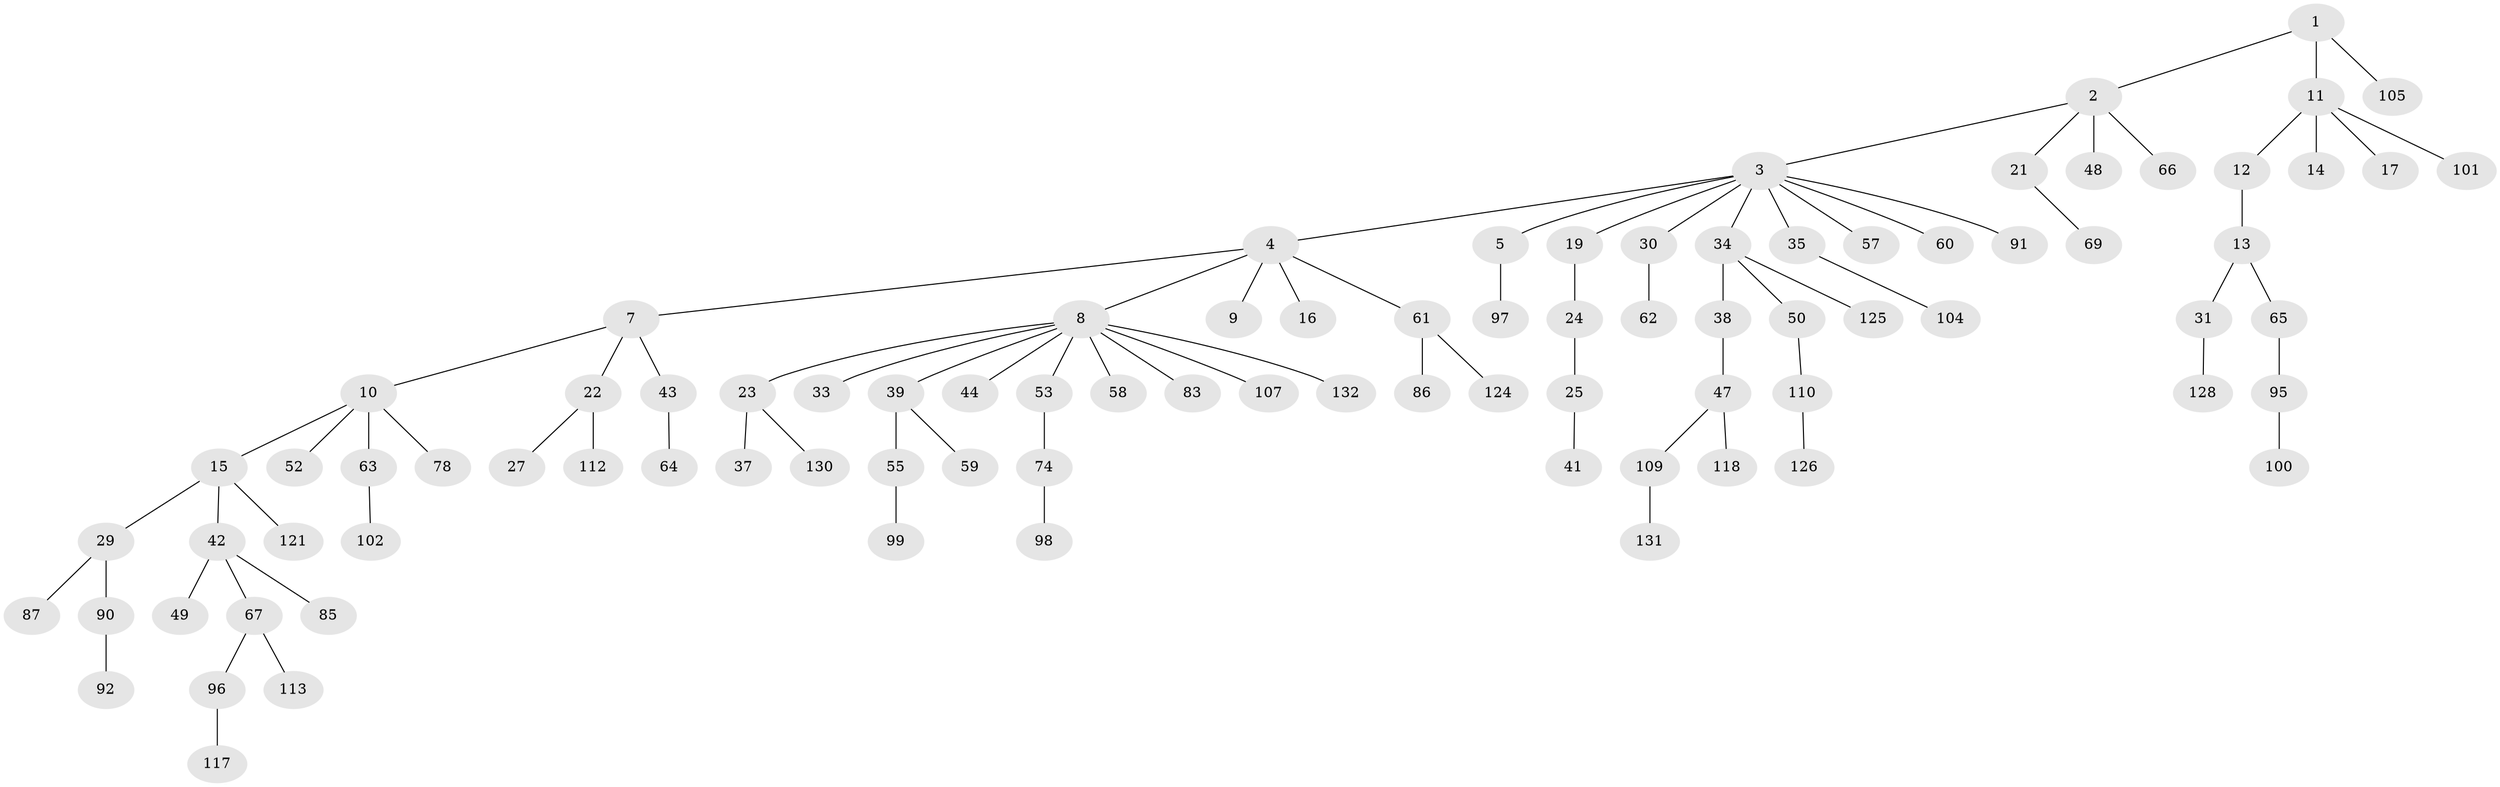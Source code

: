 // original degree distribution, {4: 0.05263157894736842, 5: 0.03759398496240601, 8: 0.007518796992481203, 3: 0.11278195488721804, 6: 0.022556390977443608, 2: 0.2857142857142857, 1: 0.48120300751879697}
// Generated by graph-tools (version 1.1) at 2025/11/02/27/25 16:11:27]
// undirected, 89 vertices, 88 edges
graph export_dot {
graph [start="1"]
  node [color=gray90,style=filled];
  1 [super="+70"];
  2;
  3 [super="+18"];
  4 [super="+6"];
  5 [super="+45"];
  7 [super="+28"];
  8 [super="+26"];
  9 [super="+77"];
  10 [super="+56"];
  11 [super="+46"];
  12;
  13;
  14 [super="+133"];
  15;
  16 [super="+40"];
  17;
  19 [super="+20"];
  21;
  22 [super="+36"];
  23;
  24;
  25 [super="+51"];
  27 [super="+115"];
  29 [super="+84"];
  30 [super="+32"];
  31 [super="+82"];
  33;
  34 [super="+114"];
  35;
  37 [super="+76"];
  38;
  39 [super="+89"];
  41 [super="+81"];
  42 [super="+54"];
  43 [super="+94"];
  44;
  47 [super="+73"];
  48 [super="+108"];
  49 [super="+93"];
  50;
  52 [super="+71"];
  53;
  55;
  57 [super="+75"];
  58;
  59;
  60;
  61 [super="+68"];
  62;
  63 [super="+106"];
  64 [super="+72"];
  65 [super="+79"];
  66 [super="+116"];
  67 [super="+127"];
  69 [super="+103"];
  74 [super="+80"];
  78 [super="+88"];
  83;
  85;
  86;
  87;
  90 [super="+120"];
  91;
  92;
  95;
  96 [super="+111"];
  97;
  98;
  99;
  100;
  101;
  102;
  104;
  105;
  107;
  109 [super="+122"];
  110 [super="+123"];
  112 [super="+129"];
  113;
  117;
  118 [super="+119"];
  121;
  124;
  125;
  126;
  128;
  130;
  131;
  132;
  1 -- 2;
  1 -- 11;
  1 -- 105;
  2 -- 3;
  2 -- 21;
  2 -- 48;
  2 -- 66;
  3 -- 4;
  3 -- 5;
  3 -- 19;
  3 -- 34;
  3 -- 35;
  3 -- 57;
  3 -- 91;
  3 -- 60;
  3 -- 30;
  4 -- 7;
  4 -- 8;
  4 -- 9;
  4 -- 16;
  4 -- 61;
  5 -- 97;
  7 -- 10;
  7 -- 22;
  7 -- 43;
  8 -- 23;
  8 -- 33;
  8 -- 107;
  8 -- 132;
  8 -- 83;
  8 -- 53;
  8 -- 39;
  8 -- 58;
  8 -- 44;
  10 -- 15;
  10 -- 52;
  10 -- 78;
  10 -- 63;
  11 -- 12;
  11 -- 14;
  11 -- 17;
  11 -- 101;
  12 -- 13;
  13 -- 31;
  13 -- 65;
  15 -- 29;
  15 -- 42;
  15 -- 121;
  19 -- 24;
  21 -- 69;
  22 -- 27;
  22 -- 112;
  23 -- 37;
  23 -- 130;
  24 -- 25;
  25 -- 41;
  29 -- 90;
  29 -- 87;
  30 -- 62;
  31 -- 128;
  34 -- 38;
  34 -- 50;
  34 -- 125;
  35 -- 104;
  38 -- 47;
  39 -- 55;
  39 -- 59;
  42 -- 49;
  42 -- 67;
  42 -- 85;
  43 -- 64;
  47 -- 109;
  47 -- 118;
  50 -- 110;
  53 -- 74;
  55 -- 99;
  61 -- 86;
  61 -- 124;
  63 -- 102;
  65 -- 95;
  67 -- 96;
  67 -- 113;
  74 -- 98;
  90 -- 92;
  95 -- 100;
  96 -- 117;
  109 -- 131;
  110 -- 126;
}
